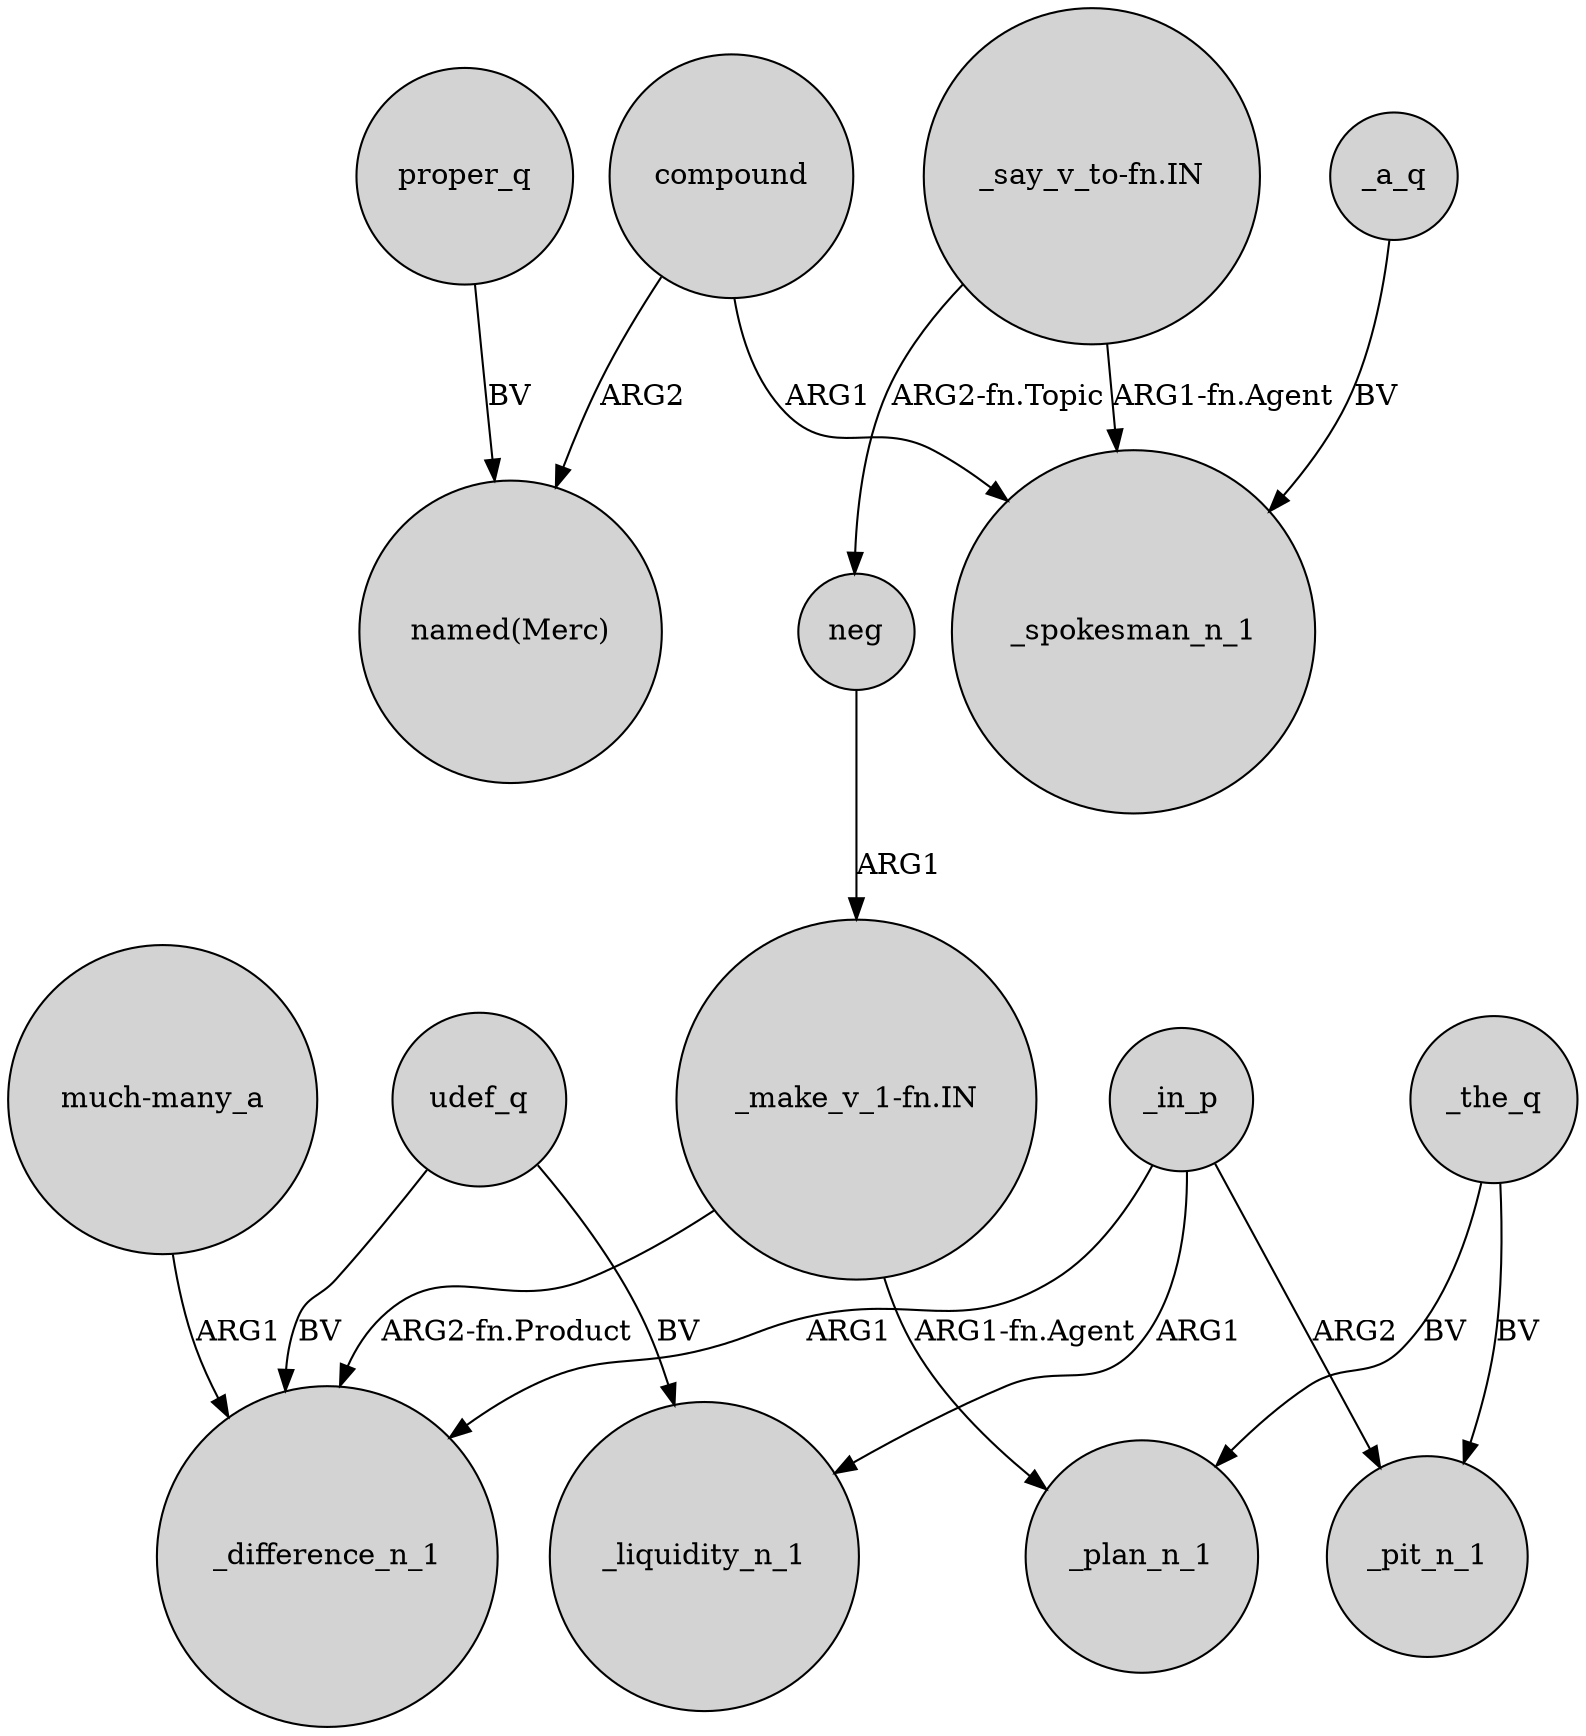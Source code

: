 digraph {
	node [shape=circle style=filled]
	compound -> _spokesman_n_1 [label=ARG1]
	"_say_v_to-fn.IN" -> neg [label="ARG2-fn.Topic"]
	udef_q -> _liquidity_n_1 [label=BV]
	neg -> "_make_v_1-fn.IN" [label=ARG1]
	compound -> "named(Merc)" [label=ARG2]
	_a_q -> _spokesman_n_1 [label=BV]
	udef_q -> _difference_n_1 [label=BV]
	_in_p -> _difference_n_1 [label=ARG1]
	_in_p -> _liquidity_n_1 [label=ARG1]
	_the_q -> _pit_n_1 [label=BV]
	_in_p -> _pit_n_1 [label=ARG2]
	"_make_v_1-fn.IN" -> _plan_n_1 [label="ARG1-fn.Agent"]
	"much-many_a" -> _difference_n_1 [label=ARG1]
	"_say_v_to-fn.IN" -> _spokesman_n_1 [label="ARG1-fn.Agent"]
	"_make_v_1-fn.IN" -> _difference_n_1 [label="ARG2-fn.Product"]
	proper_q -> "named(Merc)" [label=BV]
	_the_q -> _plan_n_1 [label=BV]
}
